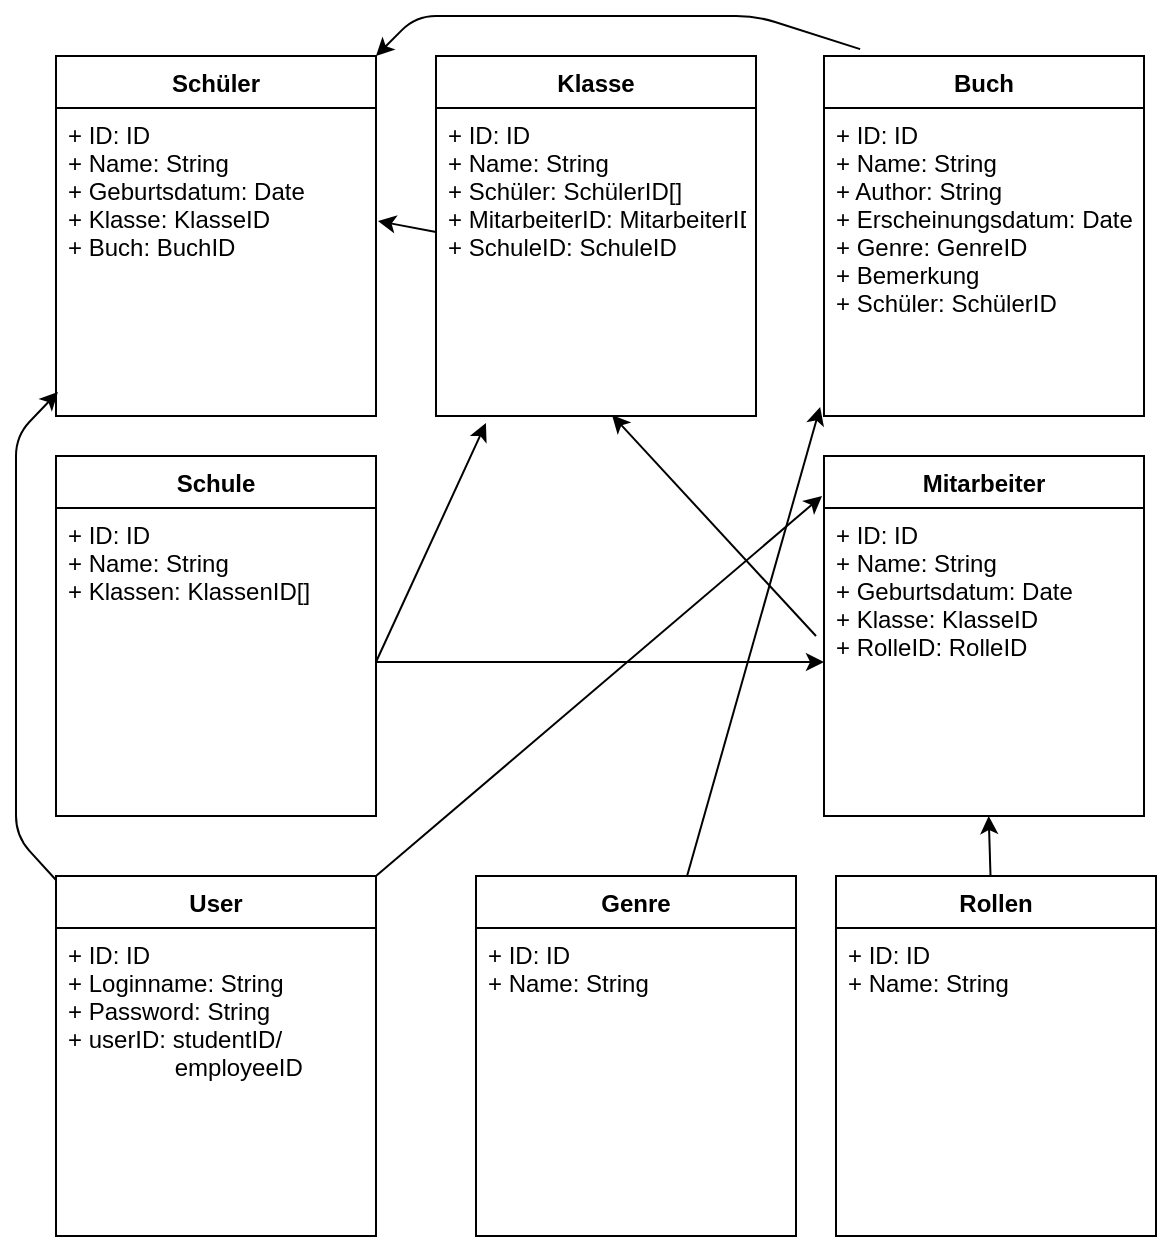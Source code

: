 <mxfile pages="2">
    <diagram id="JCn65TBZ2moXvYVA5M32" name="Diagramm 1.0">
        <mxGraphModel dx="892" dy="627" grid="1" gridSize="10" guides="1" tooltips="1" connect="1" arrows="1" fold="1" page="1" pageScale="1" pageWidth="827" pageHeight="1169" math="0" shadow="0">
            <root>
                <mxCell id="0"/>
                <mxCell id="1" parent="0"/>
                <mxCell id="O8gKR3tFyJwNB1nPL_lT-1" value="Schüler" style="swimlane;fontStyle=1;align=center;verticalAlign=top;childLayout=stackLayout;horizontal=1;startSize=26;horizontalStack=0;resizeParent=1;resizeParentMax=0;resizeLast=0;collapsible=1;marginBottom=0;" parent="1" vertex="1">
                    <mxGeometry x="30" y="130" width="160" height="180" as="geometry"/>
                </mxCell>
                <mxCell id="O8gKR3tFyJwNB1nPL_lT-2" value="+ ID: ID&#10;+ Name: String&#10;+ Geburtsdatum: Date &#10;+ Klasse: KlasseID&#10;+ Buch: BuchID" style="text;strokeColor=none;fillColor=none;align=left;verticalAlign=top;spacingLeft=4;spacingRight=4;overflow=hidden;rotatable=0;points=[[0,0.5],[1,0.5]];portConstraint=eastwest;" parent="O8gKR3tFyJwNB1nPL_lT-1" vertex="1">
                    <mxGeometry y="26" width="160" height="154" as="geometry"/>
                </mxCell>
                <mxCell id="O8gKR3tFyJwNB1nPL_lT-18" value="Klasse" style="swimlane;fontStyle=1;align=center;verticalAlign=top;childLayout=stackLayout;horizontal=1;startSize=26;horizontalStack=0;resizeParent=1;resizeParentMax=0;resizeLast=0;collapsible=1;marginBottom=0;" parent="1" vertex="1">
                    <mxGeometry x="220" y="130" width="160" height="180" as="geometry"/>
                </mxCell>
                <mxCell id="O8gKR3tFyJwNB1nPL_lT-19" value="+ ID: ID&#10;+ Name: String&#10;+ Schüler: SchülerID[]&#10;+ MitarbeiterID: MitarbeiterID&#10;+ SchuleID: SchuleID" style="text;strokeColor=none;fillColor=none;align=left;verticalAlign=top;spacingLeft=4;spacingRight=4;overflow=hidden;rotatable=0;points=[[0,0.5],[1,0.5]];portConstraint=eastwest;" parent="O8gKR3tFyJwNB1nPL_lT-18" vertex="1">
                    <mxGeometry y="26" width="160" height="154" as="geometry"/>
                </mxCell>
                <mxCell id="O8gKR3tFyJwNB1nPL_lT-21" value="Buch" style="swimlane;fontStyle=1;align=center;verticalAlign=top;childLayout=stackLayout;horizontal=1;startSize=26;horizontalStack=0;resizeParent=1;resizeParentMax=0;resizeLast=0;collapsible=1;marginBottom=0;" parent="1" vertex="1">
                    <mxGeometry x="414" y="130" width="160" height="180" as="geometry"/>
                </mxCell>
                <mxCell id="O8gKR3tFyJwNB1nPL_lT-22" value="+ ID: ID&#10;+ Name: String&#10;+ Author: String&#10;+ Erscheinungsdatum: Date&#10;+ Genre: GenreID&#10;+ Bemerkung&#10;+ Schüler: SchülerID&#10;" style="text;strokeColor=none;fillColor=none;align=left;verticalAlign=top;spacingLeft=4;spacingRight=4;overflow=hidden;rotatable=0;points=[[0,0.5],[1,0.5]];portConstraint=eastwest;" parent="O8gKR3tFyJwNB1nPL_lT-21" vertex="1">
                    <mxGeometry y="26" width="160" height="154" as="geometry"/>
                </mxCell>
                <mxCell id="Oh7va8Yr2xT_aRUrp2eI-16" style="edgeStyle=none;html=1;entryX=-0.012;entryY=0.971;entryDx=0;entryDy=0;entryPerimeter=0;" parent="1" source="O8gKR3tFyJwNB1nPL_lT-27" target="O8gKR3tFyJwNB1nPL_lT-22" edge="1">
                    <mxGeometry relative="1" as="geometry"/>
                </mxCell>
                <mxCell id="O8gKR3tFyJwNB1nPL_lT-27" value="Genre" style="swimlane;fontStyle=1;align=center;verticalAlign=top;childLayout=stackLayout;horizontal=1;startSize=26;horizontalStack=0;resizeParent=1;resizeParentMax=0;resizeLast=0;collapsible=1;marginBottom=0;strokeColor=default;" parent="1" vertex="1">
                    <mxGeometry x="240" y="540" width="160" height="180" as="geometry"/>
                </mxCell>
                <mxCell id="O8gKR3tFyJwNB1nPL_lT-28" value="+ ID: ID&#10;+ Name: String&#10;" style="text;strokeColor=default;fillColor=none;align=left;verticalAlign=top;spacingLeft=4;spacingRight=4;overflow=hidden;rotatable=0;points=[[0,0.5],[1,0.5]];portConstraint=eastwest;" parent="O8gKR3tFyJwNB1nPL_lT-27" vertex="1">
                    <mxGeometry y="26" width="160" height="154" as="geometry"/>
                </mxCell>
                <mxCell id="Oh7va8Yr2xT_aRUrp2eI-1" value="Schule" style="swimlane;fontStyle=1;align=center;verticalAlign=top;childLayout=stackLayout;horizontal=1;startSize=26;horizontalStack=0;resizeParent=1;resizeParentMax=0;resizeLast=0;collapsible=1;marginBottom=0;strokeColor=default;" parent="1" vertex="1">
                    <mxGeometry x="30" y="330" width="160" height="180" as="geometry"/>
                </mxCell>
                <mxCell id="Oh7va8Yr2xT_aRUrp2eI-2" value="+ ID: ID&#10;+ Name: String&#10;+ Klassen: KlassenID[]" style="text;strokeColor=default;fillColor=none;align=left;verticalAlign=top;spacingLeft=4;spacingRight=4;overflow=hidden;rotatable=0;points=[[0,0.5],[1,0.5]];portConstraint=eastwest;" parent="Oh7va8Yr2xT_aRUrp2eI-1" vertex="1">
                    <mxGeometry y="26" width="160" height="154" as="geometry"/>
                </mxCell>
                <mxCell id="Oh7va8Yr2xT_aRUrp2eI-3" value="Mitarbeiter" style="swimlane;fontStyle=1;align=center;verticalAlign=top;childLayout=stackLayout;horizontal=1;startSize=26;horizontalStack=0;resizeParent=1;resizeParentMax=0;resizeLast=0;collapsible=1;marginBottom=0;" parent="1" vertex="1">
                    <mxGeometry x="414" y="330" width="160" height="180" as="geometry"/>
                </mxCell>
                <mxCell id="Oh7va8Yr2xT_aRUrp2eI-14" value="+ ID: ID&#10;+ Name: String&#10;+ Geburtsdatum: Date &#10;+ Klasse: KlasseID&#10;+ RolleID: RolleID" style="text;strokeColor=none;fillColor=none;align=left;verticalAlign=top;spacingLeft=4;spacingRight=4;overflow=hidden;rotatable=0;points=[[0,0.5],[1,0.5]];portConstraint=eastwest;" parent="Oh7va8Yr2xT_aRUrp2eI-3" vertex="1">
                    <mxGeometry y="26" width="160" height="154" as="geometry"/>
                </mxCell>
                <mxCell id="Oh7va8Yr2xT_aRUrp2eI-20" value="" style="edgeStyle=none;html=1;" parent="1" source="Oh7va8Yr2xT_aRUrp2eI-5" target="Oh7va8Yr2xT_aRUrp2eI-14" edge="1">
                    <mxGeometry relative="1" as="geometry"/>
                </mxCell>
                <mxCell id="Oh7va8Yr2xT_aRUrp2eI-5" value="Rollen" style="swimlane;fontStyle=1;align=center;verticalAlign=top;childLayout=stackLayout;horizontal=1;startSize=26;horizontalStack=0;resizeParent=1;resizeParentMax=0;resizeLast=0;collapsible=1;marginBottom=0;strokeColor=default;" parent="1" vertex="1">
                    <mxGeometry x="420" y="540" width="160" height="180" as="geometry"/>
                </mxCell>
                <mxCell id="Oh7va8Yr2xT_aRUrp2eI-6" value="+ ID: ID&#10;+ Name: String&#10;" style="text;strokeColor=default;fillColor=none;align=left;verticalAlign=top;spacingLeft=4;spacingRight=4;overflow=hidden;rotatable=0;points=[[0,0.5],[1,0.5]];portConstraint=eastwest;" parent="Oh7va8Yr2xT_aRUrp2eI-5" vertex="1">
                    <mxGeometry y="26" width="160" height="154" as="geometry"/>
                </mxCell>
                <mxCell id="Oh7va8Yr2xT_aRUrp2eI-8" style="edgeStyle=none;html=1;entryX=1.006;entryY=0.367;entryDx=0;entryDy=0;entryPerimeter=0;" parent="1" source="O8gKR3tFyJwNB1nPL_lT-19" target="O8gKR3tFyJwNB1nPL_lT-2" edge="1">
                    <mxGeometry relative="1" as="geometry"/>
                </mxCell>
                <mxCell id="Oh7va8Yr2xT_aRUrp2eI-11" style="edgeStyle=none;html=1;entryX=1;entryY=0;entryDx=0;entryDy=0;exitX=0.113;exitY=-0.019;exitDx=0;exitDy=0;exitPerimeter=0;" parent="1" source="O8gKR3tFyJwNB1nPL_lT-21" target="O8gKR3tFyJwNB1nPL_lT-1" edge="1">
                    <mxGeometry relative="1" as="geometry">
                        <Array as="points">
                            <mxPoint x="380" y="110"/>
                            <mxPoint x="210" y="110"/>
                        </Array>
                    </mxGeometry>
                </mxCell>
                <mxCell id="Oh7va8Yr2xT_aRUrp2eI-13" style="edgeStyle=none;html=1;entryX=0.55;entryY=0.997;entryDx=0;entryDy=0;entryPerimeter=0;" parent="1" target="O8gKR3tFyJwNB1nPL_lT-19" edge="1">
                    <mxGeometry relative="1" as="geometry">
                        <mxPoint x="410" y="420" as="sourcePoint"/>
                    </mxGeometry>
                </mxCell>
                <mxCell id="Oh7va8Yr2xT_aRUrp2eI-17" style="edgeStyle=none;html=1;entryX=0;entryY=0.5;entryDx=0;entryDy=0;" parent="1" source="Oh7va8Yr2xT_aRUrp2eI-2" target="Oh7va8Yr2xT_aRUrp2eI-14" edge="1">
                    <mxGeometry relative="1" as="geometry"/>
                </mxCell>
                <mxCell id="Oh7va8Yr2xT_aRUrp2eI-18" style="edgeStyle=none;html=1;entryX=0.156;entryY=1.023;entryDx=0;entryDy=0;entryPerimeter=0;exitX=1;exitY=0.5;exitDx=0;exitDy=0;" parent="1" source="Oh7va8Yr2xT_aRUrp2eI-2" target="O8gKR3tFyJwNB1nPL_lT-19" edge="1">
                    <mxGeometry relative="1" as="geometry"/>
                </mxCell>
                <mxCell id="4" value="" style="edgeStyle=none;html=1;entryX=0.006;entryY=0.922;entryDx=0;entryDy=0;entryPerimeter=0;" edge="1" parent="1" source="2" target="O8gKR3tFyJwNB1nPL_lT-2">
                    <mxGeometry relative="1" as="geometry">
                        <Array as="points">
                            <mxPoint x="10" y="520"/>
                            <mxPoint x="10" y="320"/>
                        </Array>
                    </mxGeometry>
                </mxCell>
                <mxCell id="5" style="edgeStyle=none;html=1;entryX=-0.006;entryY=0.111;entryDx=0;entryDy=0;entryPerimeter=0;exitX=1;exitY=0;exitDx=0;exitDy=0;" edge="1" parent="1" source="2" target="Oh7va8Yr2xT_aRUrp2eI-3">
                    <mxGeometry relative="1" as="geometry"/>
                </mxCell>
                <mxCell id="2" value="User" style="swimlane;fontStyle=1;align=center;verticalAlign=top;childLayout=stackLayout;horizontal=1;startSize=26;horizontalStack=0;resizeParent=1;resizeParentMax=0;resizeLast=0;collapsible=1;marginBottom=0;" vertex="1" parent="1">
                    <mxGeometry x="30" y="540" width="160" height="180" as="geometry"/>
                </mxCell>
                <mxCell id="3" value="+ ID: ID&#10;+ Loginname: String&#10;+ Password: String &#10;+ userID: studentID/&#10;                employeeID" style="text;strokeColor=none;fillColor=none;align=left;verticalAlign=top;spacingLeft=4;spacingRight=4;overflow=hidden;rotatable=0;points=[[0,0.5],[1,0.5]];portConstraint=eastwest;" vertex="1" parent="2">
                    <mxGeometry y="26" width="160" height="154" as="geometry"/>
                </mxCell>
            </root>
        </mxGraphModel>
    </diagram>
</mxfile>